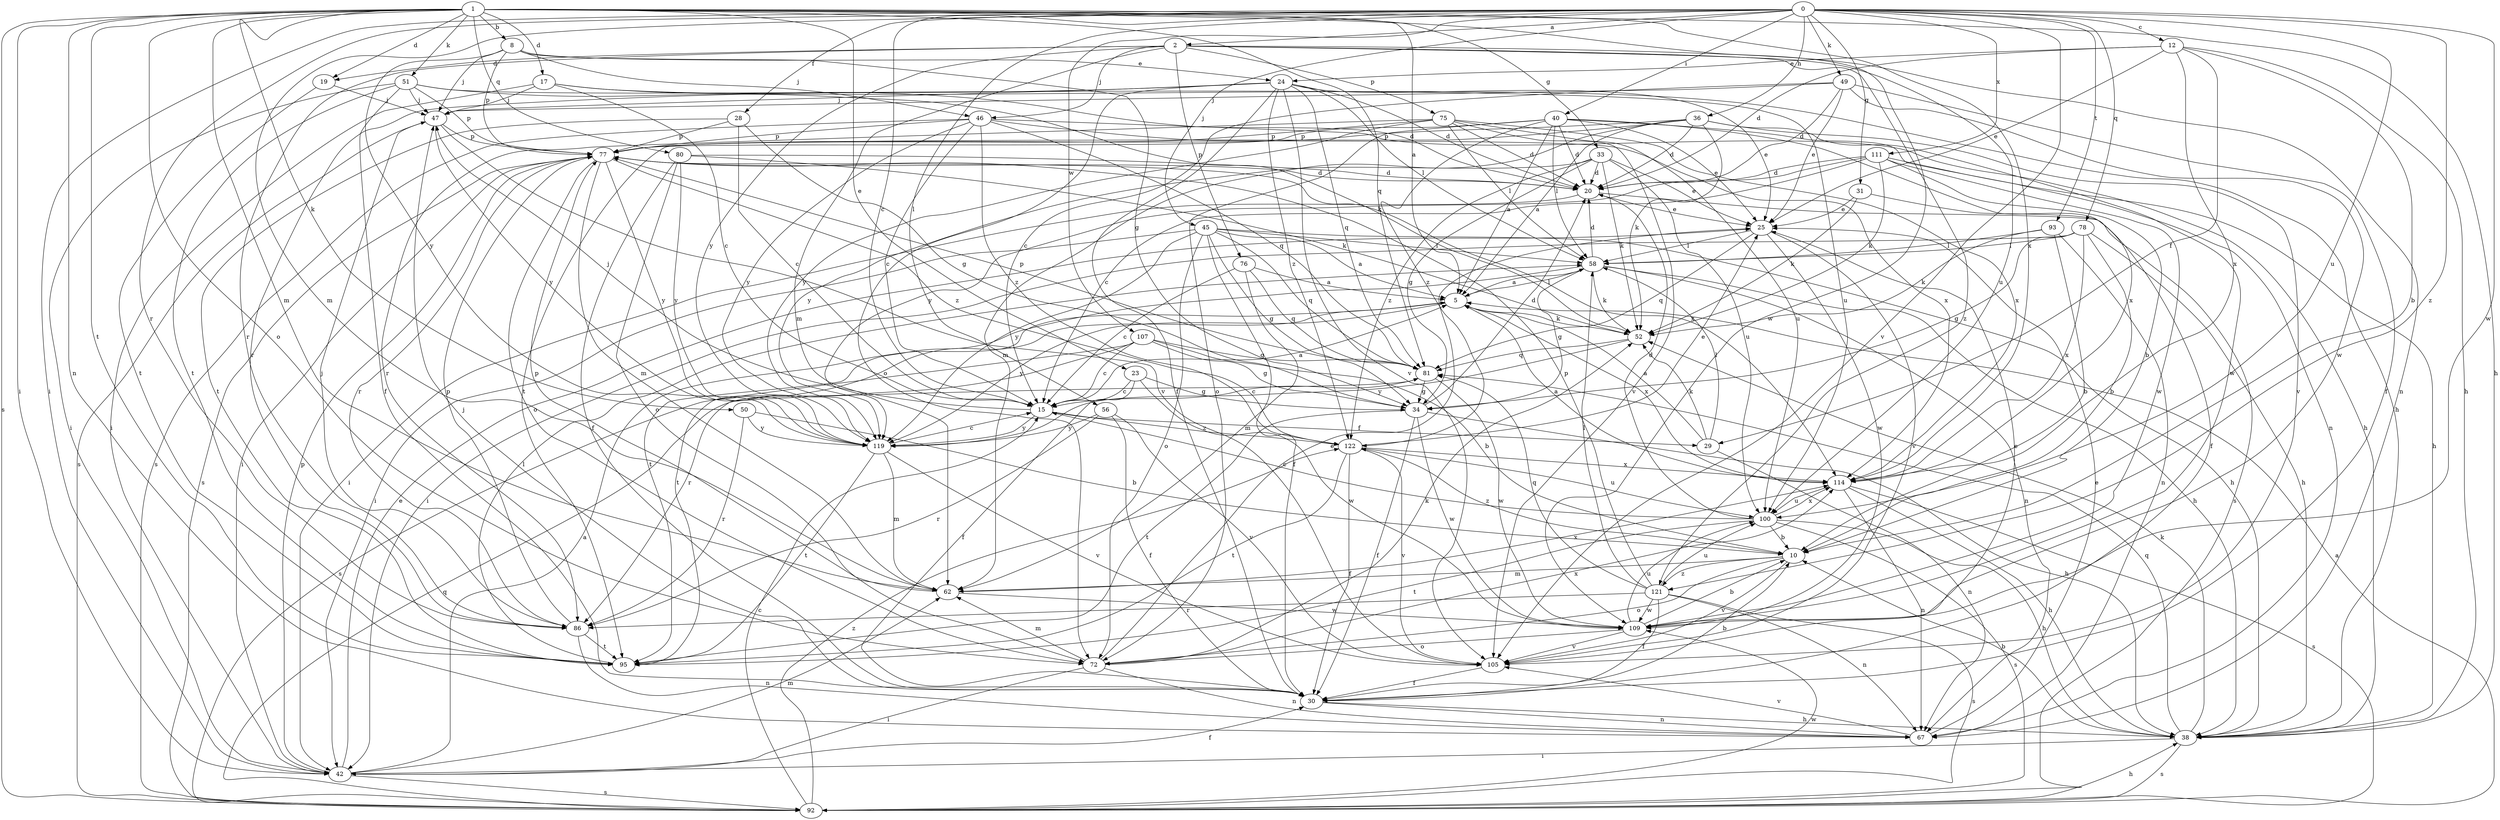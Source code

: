 strict digraph  {
0;
1;
2;
5;
8;
10;
12;
15;
17;
19;
20;
23;
24;
25;
28;
29;
30;
31;
33;
34;
36;
38;
40;
42;
45;
46;
47;
49;
50;
51;
52;
56;
58;
62;
67;
72;
75;
76;
77;
78;
80;
81;
86;
92;
93;
95;
100;
105;
107;
109;
111;
114;
119;
121;
122;
0 -> 2  [label=a];
0 -> 12  [label=c];
0 -> 15  [label=c];
0 -> 28  [label=f];
0 -> 31  [label=g];
0 -> 36  [label=h];
0 -> 40  [label=i];
0 -> 42  [label=i];
0 -> 45  [label=j];
0 -> 49  [label=k];
0 -> 56  [label=l];
0 -> 62  [label=m];
0 -> 78  [label=q];
0 -> 86  [label=r];
0 -> 93  [label=t];
0 -> 100  [label=u];
0 -> 105  [label=v];
0 -> 107  [label=w];
0 -> 109  [label=w];
0 -> 111  [label=x];
0 -> 121  [label=z];
1 -> 5  [label=a];
1 -> 8  [label=b];
1 -> 17  [label=d];
1 -> 19  [label=d];
1 -> 23  [label=e];
1 -> 33  [label=g];
1 -> 38  [label=h];
1 -> 42  [label=i];
1 -> 50  [label=k];
1 -> 51  [label=k];
1 -> 62  [label=m];
1 -> 67  [label=n];
1 -> 72  [label=o];
1 -> 80  [label=q];
1 -> 81  [label=q];
1 -> 92  [label=s];
1 -> 95  [label=t];
1 -> 109  [label=w];
1 -> 114  [label=x];
2 -> 19  [label=d];
2 -> 46  [label=j];
2 -> 62  [label=m];
2 -> 67  [label=n];
2 -> 75  [label=p];
2 -> 76  [label=p];
2 -> 86  [label=r];
2 -> 100  [label=u];
2 -> 119  [label=y];
2 -> 121  [label=z];
5 -> 52  [label=k];
5 -> 58  [label=l];
5 -> 95  [label=t];
5 -> 114  [label=x];
5 -> 119  [label=y];
8 -> 24  [label=e];
8 -> 34  [label=g];
8 -> 46  [label=j];
8 -> 47  [label=j];
8 -> 77  [label=p];
8 -> 119  [label=y];
10 -> 62  [label=m];
10 -> 72  [label=o];
10 -> 105  [label=v];
10 -> 121  [label=z];
10 -> 122  [label=z];
12 -> 10  [label=b];
12 -> 20  [label=d];
12 -> 24  [label=e];
12 -> 25  [label=e];
12 -> 29  [label=f];
12 -> 38  [label=h];
12 -> 114  [label=x];
15 -> 5  [label=a];
15 -> 29  [label=f];
15 -> 47  [label=j];
15 -> 119  [label=y];
15 -> 122  [label=z];
17 -> 15  [label=c];
17 -> 20  [label=d];
17 -> 38  [label=h];
17 -> 42  [label=i];
17 -> 47  [label=j];
19 -> 47  [label=j];
19 -> 95  [label=t];
20 -> 25  [label=e];
20 -> 42  [label=i];
20 -> 92  [label=s];
23 -> 15  [label=c];
23 -> 30  [label=f];
23 -> 34  [label=g];
23 -> 109  [label=w];
24 -> 20  [label=d];
24 -> 25  [label=e];
24 -> 30  [label=f];
24 -> 47  [label=j];
24 -> 58  [label=l];
24 -> 72  [label=o];
24 -> 81  [label=q];
24 -> 86  [label=r];
24 -> 105  [label=v];
24 -> 122  [label=z];
25 -> 58  [label=l];
25 -> 81  [label=q];
25 -> 105  [label=v];
25 -> 109  [label=w];
28 -> 15  [label=c];
28 -> 34  [label=g];
28 -> 77  [label=p];
28 -> 95  [label=t];
29 -> 5  [label=a];
29 -> 52  [label=k];
29 -> 58  [label=l];
29 -> 67  [label=n];
30 -> 10  [label=b];
30 -> 38  [label=h];
30 -> 47  [label=j];
30 -> 67  [label=n];
31 -> 25  [label=e];
31 -> 30  [label=f];
31 -> 52  [label=k];
33 -> 20  [label=d];
33 -> 25  [label=e];
33 -> 34  [label=g];
33 -> 52  [label=k];
33 -> 100  [label=u];
33 -> 119  [label=y];
33 -> 122  [label=z];
34 -> 20  [label=d];
34 -> 30  [label=f];
34 -> 38  [label=h];
34 -> 95  [label=t];
34 -> 109  [label=w];
36 -> 5  [label=a];
36 -> 20  [label=d];
36 -> 52  [label=k];
36 -> 62  [label=m];
36 -> 77  [label=p];
36 -> 95  [label=t];
36 -> 105  [label=v];
36 -> 109  [label=w];
38 -> 10  [label=b];
38 -> 42  [label=i];
38 -> 52  [label=k];
38 -> 81  [label=q];
38 -> 92  [label=s];
40 -> 5  [label=a];
40 -> 20  [label=d];
40 -> 25  [label=e];
40 -> 58  [label=l];
40 -> 67  [label=n];
40 -> 72  [label=o];
40 -> 77  [label=p];
40 -> 114  [label=x];
40 -> 122  [label=z];
42 -> 5  [label=a];
42 -> 25  [label=e];
42 -> 30  [label=f];
42 -> 62  [label=m];
42 -> 77  [label=p];
42 -> 92  [label=s];
45 -> 5  [label=a];
45 -> 30  [label=f];
45 -> 34  [label=g];
45 -> 38  [label=h];
45 -> 42  [label=i];
45 -> 58  [label=l];
45 -> 72  [label=o];
45 -> 81  [label=q];
45 -> 119  [label=y];
46 -> 15  [label=c];
46 -> 38  [label=h];
46 -> 77  [label=p];
46 -> 81  [label=q];
46 -> 92  [label=s];
46 -> 114  [label=x];
46 -> 119  [label=y];
46 -> 122  [label=z];
47 -> 77  [label=p];
47 -> 92  [label=s];
47 -> 105  [label=v];
47 -> 119  [label=y];
49 -> 15  [label=c];
49 -> 20  [label=d];
49 -> 25  [label=e];
49 -> 30  [label=f];
49 -> 47  [label=j];
49 -> 109  [label=w];
50 -> 10  [label=b];
50 -> 86  [label=r];
50 -> 119  [label=y];
51 -> 30  [label=f];
51 -> 42  [label=i];
51 -> 47  [label=j];
51 -> 52  [label=k];
51 -> 77  [label=p];
51 -> 95  [label=t];
51 -> 100  [label=u];
52 -> 81  [label=q];
52 -> 119  [label=y];
56 -> 30  [label=f];
56 -> 86  [label=r];
56 -> 105  [label=v];
56 -> 119  [label=y];
58 -> 5  [label=a];
58 -> 20  [label=d];
58 -> 34  [label=g];
58 -> 38  [label=h];
58 -> 52  [label=k];
58 -> 67  [label=n];
58 -> 95  [label=t];
62 -> 77  [label=p];
62 -> 109  [label=w];
62 -> 114  [label=x];
67 -> 25  [label=e];
67 -> 105  [label=v];
72 -> 25  [label=e];
72 -> 42  [label=i];
72 -> 52  [label=k];
72 -> 62  [label=m];
72 -> 67  [label=n];
72 -> 114  [label=x];
75 -> 20  [label=d];
75 -> 58  [label=l];
75 -> 77  [label=p];
75 -> 86  [label=r];
75 -> 100  [label=u];
75 -> 105  [label=v];
75 -> 114  [label=x];
75 -> 119  [label=y];
76 -> 5  [label=a];
76 -> 15  [label=c];
76 -> 62  [label=m];
76 -> 81  [label=q];
77 -> 20  [label=d];
77 -> 42  [label=i];
77 -> 62  [label=m];
77 -> 72  [label=o];
77 -> 86  [label=r];
77 -> 92  [label=s];
77 -> 114  [label=x];
77 -> 119  [label=y];
77 -> 122  [label=z];
78 -> 10  [label=b];
78 -> 34  [label=g];
78 -> 38  [label=h];
78 -> 42  [label=i];
78 -> 58  [label=l];
78 -> 114  [label=x];
80 -> 20  [label=d];
80 -> 30  [label=f];
80 -> 52  [label=k];
80 -> 72  [label=o];
80 -> 119  [label=y];
81 -> 15  [label=c];
81 -> 34  [label=g];
81 -> 77  [label=p];
81 -> 109  [label=w];
86 -> 47  [label=j];
86 -> 67  [label=n];
86 -> 77  [label=p];
86 -> 95  [label=t];
92 -> 5  [label=a];
92 -> 15  [label=c];
92 -> 38  [label=h];
92 -> 81  [label=q];
92 -> 109  [label=w];
92 -> 122  [label=z];
93 -> 10  [label=b];
93 -> 52  [label=k];
93 -> 58  [label=l];
93 -> 67  [label=n];
95 -> 58  [label=l];
100 -> 10  [label=b];
100 -> 15  [label=c];
100 -> 20  [label=d];
100 -> 38  [label=h];
100 -> 92  [label=s];
100 -> 95  [label=t];
100 -> 114  [label=x];
105 -> 25  [label=e];
105 -> 30  [label=f];
107 -> 10  [label=b];
107 -> 15  [label=c];
107 -> 34  [label=g];
107 -> 81  [label=q];
107 -> 86  [label=r];
107 -> 92  [label=s];
109 -> 10  [label=b];
109 -> 72  [label=o];
109 -> 100  [label=u];
109 -> 105  [label=v];
111 -> 10  [label=b];
111 -> 15  [label=c];
111 -> 20  [label=d];
111 -> 38  [label=h];
111 -> 52  [label=k];
111 -> 109  [label=w];
111 -> 119  [label=y];
114 -> 5  [label=a];
114 -> 38  [label=h];
114 -> 67  [label=n];
114 -> 92  [label=s];
114 -> 100  [label=u];
119 -> 15  [label=c];
119 -> 62  [label=m];
119 -> 95  [label=t];
119 -> 105  [label=v];
121 -> 30  [label=f];
121 -> 58  [label=l];
121 -> 67  [label=n];
121 -> 77  [label=p];
121 -> 81  [label=q];
121 -> 86  [label=r];
121 -> 92  [label=s];
121 -> 100  [label=u];
121 -> 109  [label=w];
122 -> 25  [label=e];
122 -> 30  [label=f];
122 -> 95  [label=t];
122 -> 100  [label=u];
122 -> 105  [label=v];
122 -> 114  [label=x];
}
